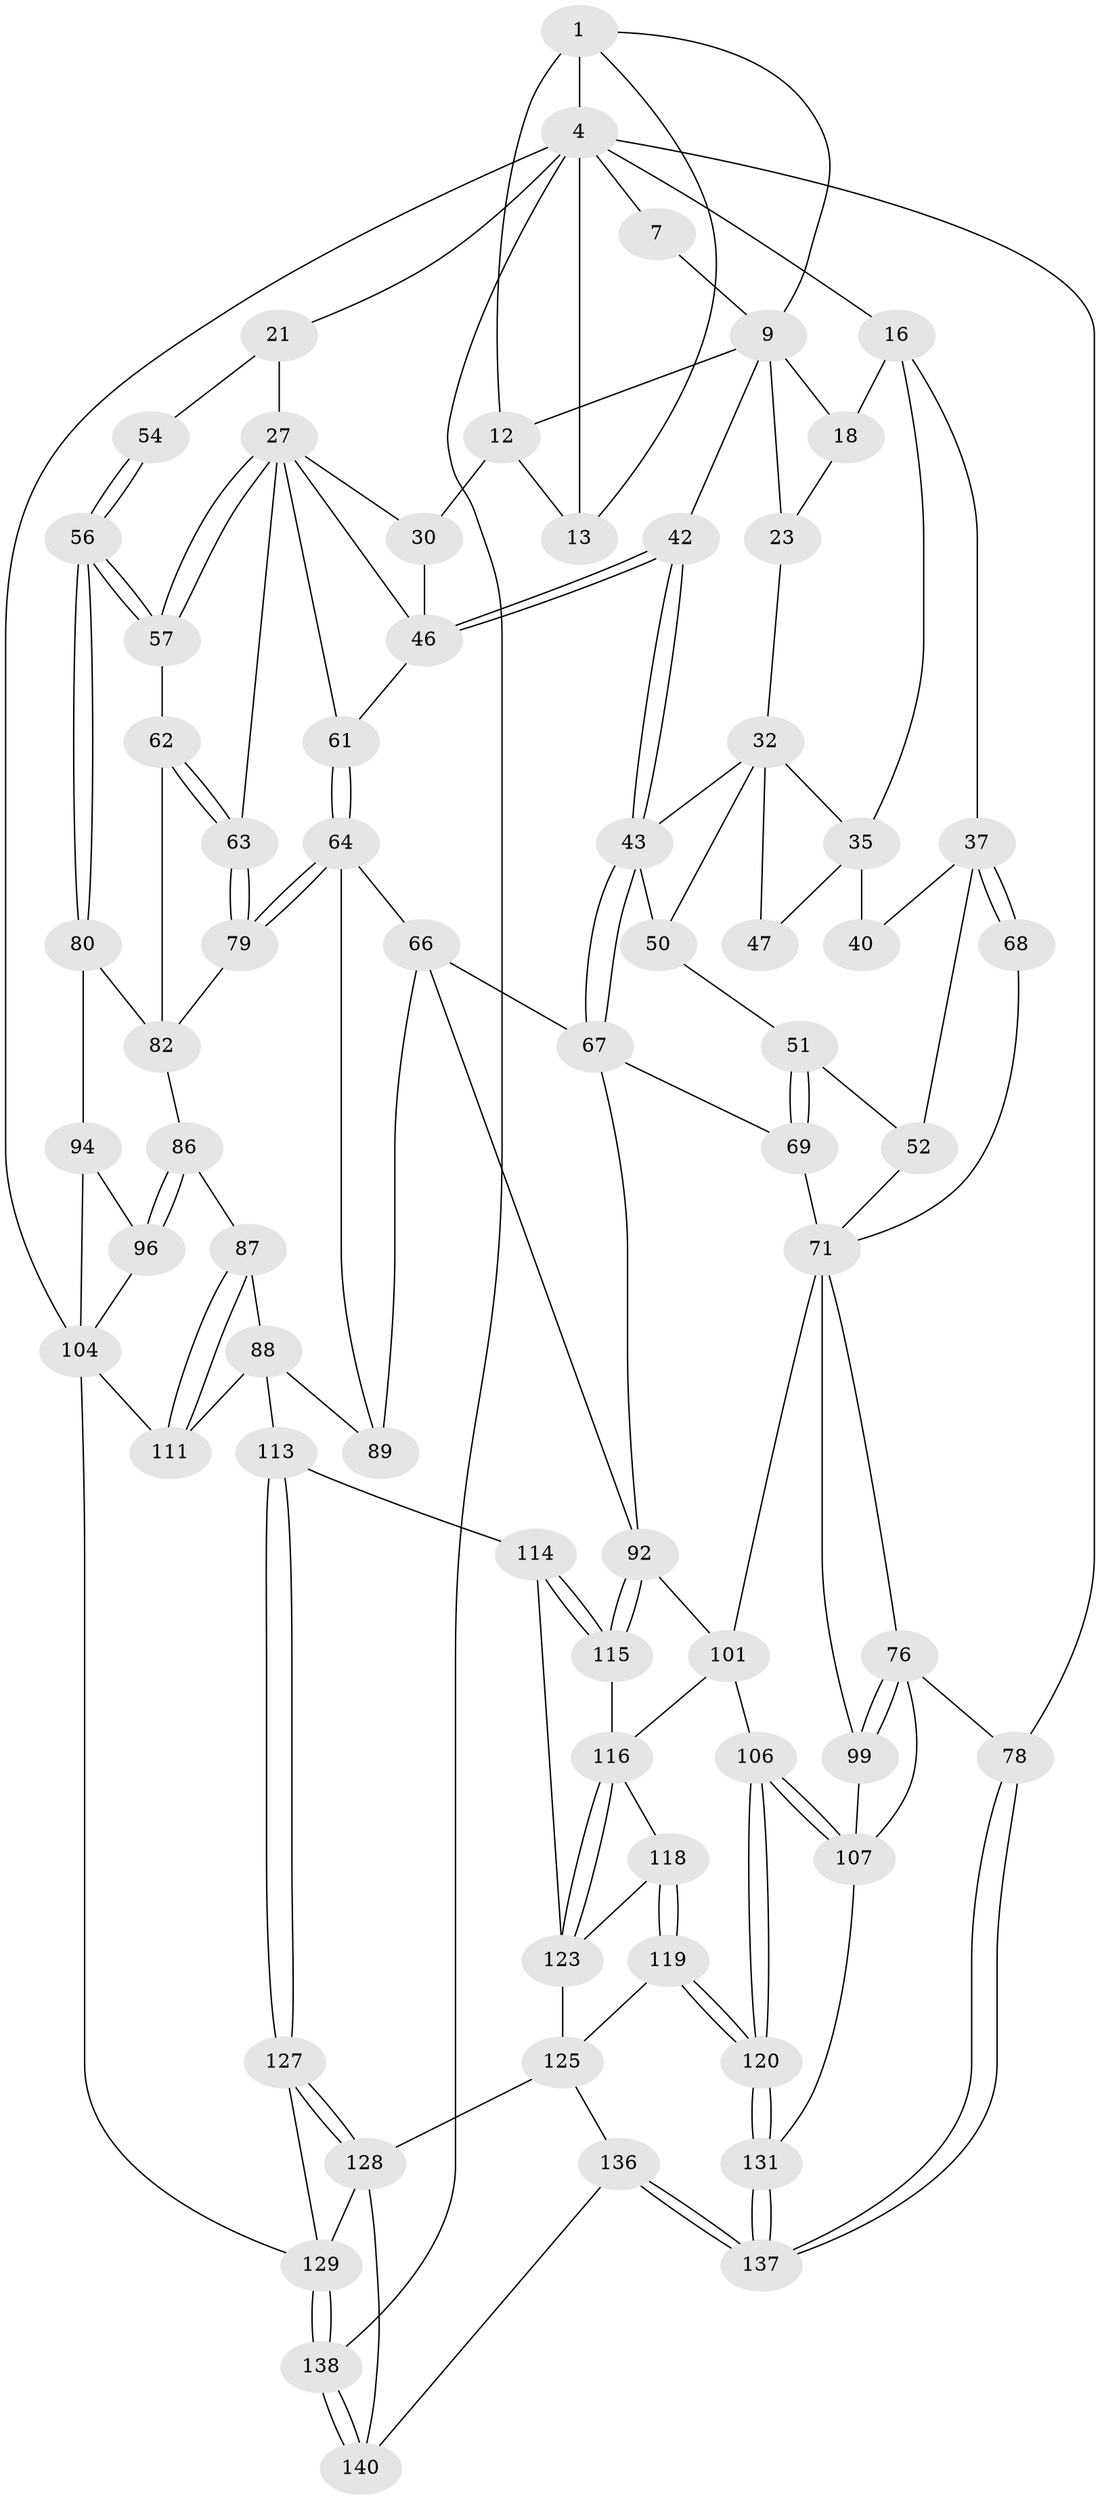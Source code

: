 // original degree distribution, {3: 0.014285714285714285, 4: 0.2857142857142857, 6: 0.2714285714285714, 5: 0.42857142857142855}
// Generated by graph-tools (version 1.1) at 2025/27/03/15/25 16:27:58]
// undirected, 70 vertices, 153 edges
graph export_dot {
graph [start="1"]
  node [color=gray90,style=filled];
  1 [pos="+0.5262692491297735+0",super="+8+2"];
  4 [pos="+0.9347391135973209+0",super="+15+5"];
  7 [pos="+0.37535681807456717+0"];
  9 [pos="+0.5224080621148797+0.06678286674949203",super="+20+10"];
  12 [pos="+0.6453738645456953+0.0534931796314274",super="+14"];
  13 [pos="+0.7687942543231598+0.07747361737320897"];
  16 [pos="+0+0",super="+17"];
  18 [pos="+0.3399626353754216+0.05800659698231775"];
  21 [pos="+1+0",super="+22"];
  23 [pos="+0.4471811709464442+0.1402429687283588",super="+24"];
  27 [pos="+0.8351185831138942+0.25179058999134407",super="+28"];
  30 [pos="+0.7451440385740622+0.22070639954042515",super="+31"];
  32 [pos="+0.3956843475537147+0.218672994174343",super="+33"];
  35 [pos="+0.2696306712990406+0.1620084698605636",super="+41+36"];
  37 [pos="+0+0",super="+38"];
  40 [pos="+0.123274832799585+0.22323471270513107"];
  42 [pos="+0.5197819412515431+0.3127050871517841"];
  43 [pos="+0.4559036842685997+0.3519275304113918",super="+44"];
  46 [pos="+0.5505103689129597+0.3088907350804986",super="+53"];
  47 [pos="+0.2567332341369907+0.23312158796162957"];
  50 [pos="+0.2097141156667884+0.3375388824619625"];
  51 [pos="+0.20427730002114722+0.34067199816874194"];
  52 [pos="+0.1454678799595202+0.2869868980154917",super="+58"];
  54 [pos="+1+0.305059366911491"];
  56 [pos="+1+0.3075262223789456"];
  57 [pos="+0.8949614330636382+0.4056779995524211"];
  61 [pos="+0.6801391761393926+0.41884845719284064"];
  62 [pos="+0.8627177752559504+0.43737435424460475"];
  63 [pos="+0.8237928951823495+0.43797066567475007"];
  64 [pos="+0.6778478350299296+0.430682941410869",super="+65"];
  66 [pos="+0.5399057604620205+0.43797820618279476",super="+91"];
  67 [pos="+0.45562953291821184+0.3565761422825007",super="+73"];
  68 [pos="+0+0.4624654574934501"];
  69 [pos="+0.20702007904299213+0.36405267004746605",super="+70"];
  71 [pos="+0.11481304671496453+0.47160379372793004",super="+72+98"];
  76 [pos="+0+0.5884524301780932",super="+77"];
  78 [pos="+0+1"];
  79 [pos="+0.7580663137757185+0.5035516192641459"];
  80 [pos="+1+0.4291900659301255",super="+81"];
  82 [pos="+0.8727013766128107+0.449927287446188",super="+83"];
  86 [pos="+0.759923980491494+0.5647653187678808"];
  87 [pos="+0.7572758729914039+0.567337226874132"];
  88 [pos="+0.6509907489782598+0.6049889033350653",super="+112"];
  89 [pos="+0.6117938617894955+0.5941897288463411"];
  92 [pos="+0.5406608122820759+0.605850337904514",super="+93"];
  94 [pos="+0.9116586920142109+0.5502603818623427",super="+95+97"];
  96 [pos="+0.8991969303524386+0.6295920045006758"];
  99 [pos="+0.11486734388802525+0.5955740674694904"];
  101 [pos="+0.37838090907490135+0.627917164712567",super="+102"];
  104 [pos="+1+0.9124372151762221",super="+109"];
  106 [pos="+0.2589057871120241+0.7552311194334179"];
  107 [pos="+0.18593224925744736+0.6960932572215114",super="+108+121"];
  111 [pos="+0.7702551933308917+0.7987234757869929"];
  113 [pos="+0.6187847872947243+0.781641284794852"];
  114 [pos="+0.5985642720572674+0.7730334918085444"];
  115 [pos="+0.5345429582659953+0.6449634516013688"];
  116 [pos="+0.48239929539845716+0.7024007488697217",super="+117"];
  118 [pos="+0.4101707497258422+0.7181837401103224"];
  119 [pos="+0.3174405640121924+0.8201855109293331"];
  120 [pos="+0.26495575859639237+0.8157270737065171"];
  123 [pos="+0.47399867307805343+0.7297715948227438",super="+124"];
  125 [pos="+0.45619977838683134+0.824910240411667",super="+126"];
  127 [pos="+0.5977759662091234+0.8586202500359679"];
  128 [pos="+0.5106461387373965+0.8815546017146534",super="+133"];
  129 [pos="+0.9134473451409274+1",super="+130"];
  131 [pos="+0.19740998308215052+0.8939055375660824"];
  136 [pos="+0.35016531191779265+1"];
  137 [pos="+0.1664900729449523+1"];
  138 [pos="+1+1"];
  140 [pos="+0.7435190405314657+1"];
  1 -- 12 [weight=2];
  1 -- 9;
  1 -- 4;
  1 -- 13;
  4 -- 13;
  4 -- 16;
  4 -- 21 [weight=2];
  4 -- 7;
  4 -- 104;
  4 -- 138;
  4 -- 78 [weight=2];
  7 -- 9;
  9 -- 42;
  9 -- 12;
  9 -- 23 [weight=2];
  9 -- 18;
  12 -- 13;
  12 -- 30;
  16 -- 37;
  16 -- 18;
  16 -- 35;
  18 -- 23;
  21 -- 54 [weight=2];
  21 -- 27;
  23 -- 32;
  27 -- 57;
  27 -- 57;
  27 -- 61;
  27 -- 30;
  27 -- 63;
  27 -- 46;
  30 -- 46 [weight=2];
  32 -- 50;
  32 -- 35;
  32 -- 47 [weight=2];
  32 -- 43 [weight=2];
  35 -- 40 [weight=2];
  35 -- 47;
  37 -- 68 [weight=2];
  37 -- 68;
  37 -- 40;
  37 -- 52 [weight=2];
  42 -- 43;
  42 -- 43;
  42 -- 46;
  42 -- 46;
  43 -- 67;
  43 -- 67;
  43 -- 50;
  46 -- 61;
  50 -- 51;
  51 -- 52;
  51 -- 69;
  51 -- 69;
  52 -- 71;
  54 -- 56;
  54 -- 56;
  56 -- 57;
  56 -- 57;
  56 -- 80;
  56 -- 80;
  57 -- 62;
  61 -- 64;
  61 -- 64;
  62 -- 63;
  62 -- 63;
  62 -- 82;
  63 -- 79;
  63 -- 79;
  64 -- 79;
  64 -- 79;
  64 -- 89;
  64 -- 66;
  66 -- 67;
  66 -- 89;
  66 -- 92;
  67 -- 92;
  67 -- 69 [weight=2];
  68 -- 71;
  69 -- 71 [weight=2];
  71 -- 76;
  71 -- 101;
  71 -- 99;
  76 -- 99;
  76 -- 99;
  76 -- 78;
  76 -- 107;
  78 -- 137;
  78 -- 137;
  79 -- 82;
  80 -- 82 [weight=2];
  80 -- 94 [weight=2];
  82 -- 86;
  86 -- 87;
  86 -- 96;
  86 -- 96;
  87 -- 88;
  87 -- 111;
  87 -- 111;
  88 -- 89;
  88 -- 113;
  88 -- 111;
  92 -- 115;
  92 -- 115;
  92 -- 101;
  94 -- 96;
  94 -- 104;
  96 -- 104;
  99 -- 107;
  101 -- 116;
  101 -- 106;
  104 -- 129;
  104 -- 111;
  106 -- 107;
  106 -- 107;
  106 -- 120;
  106 -- 120;
  107 -- 131;
  113 -- 114;
  113 -- 127;
  113 -- 127;
  114 -- 115;
  114 -- 115;
  114 -- 123;
  115 -- 116;
  116 -- 123;
  116 -- 123;
  116 -- 118;
  118 -- 119;
  118 -- 119;
  118 -- 123;
  119 -- 120;
  119 -- 120;
  119 -- 125;
  120 -- 131;
  120 -- 131;
  123 -- 125;
  125 -- 128 [weight=2];
  125 -- 136;
  127 -- 128;
  127 -- 128;
  127 -- 129;
  128 -- 140;
  128 -- 129 [weight=2];
  129 -- 138;
  129 -- 138;
  131 -- 137;
  131 -- 137;
  136 -- 137;
  136 -- 137;
  136 -- 140;
  138 -- 140;
  138 -- 140;
}
